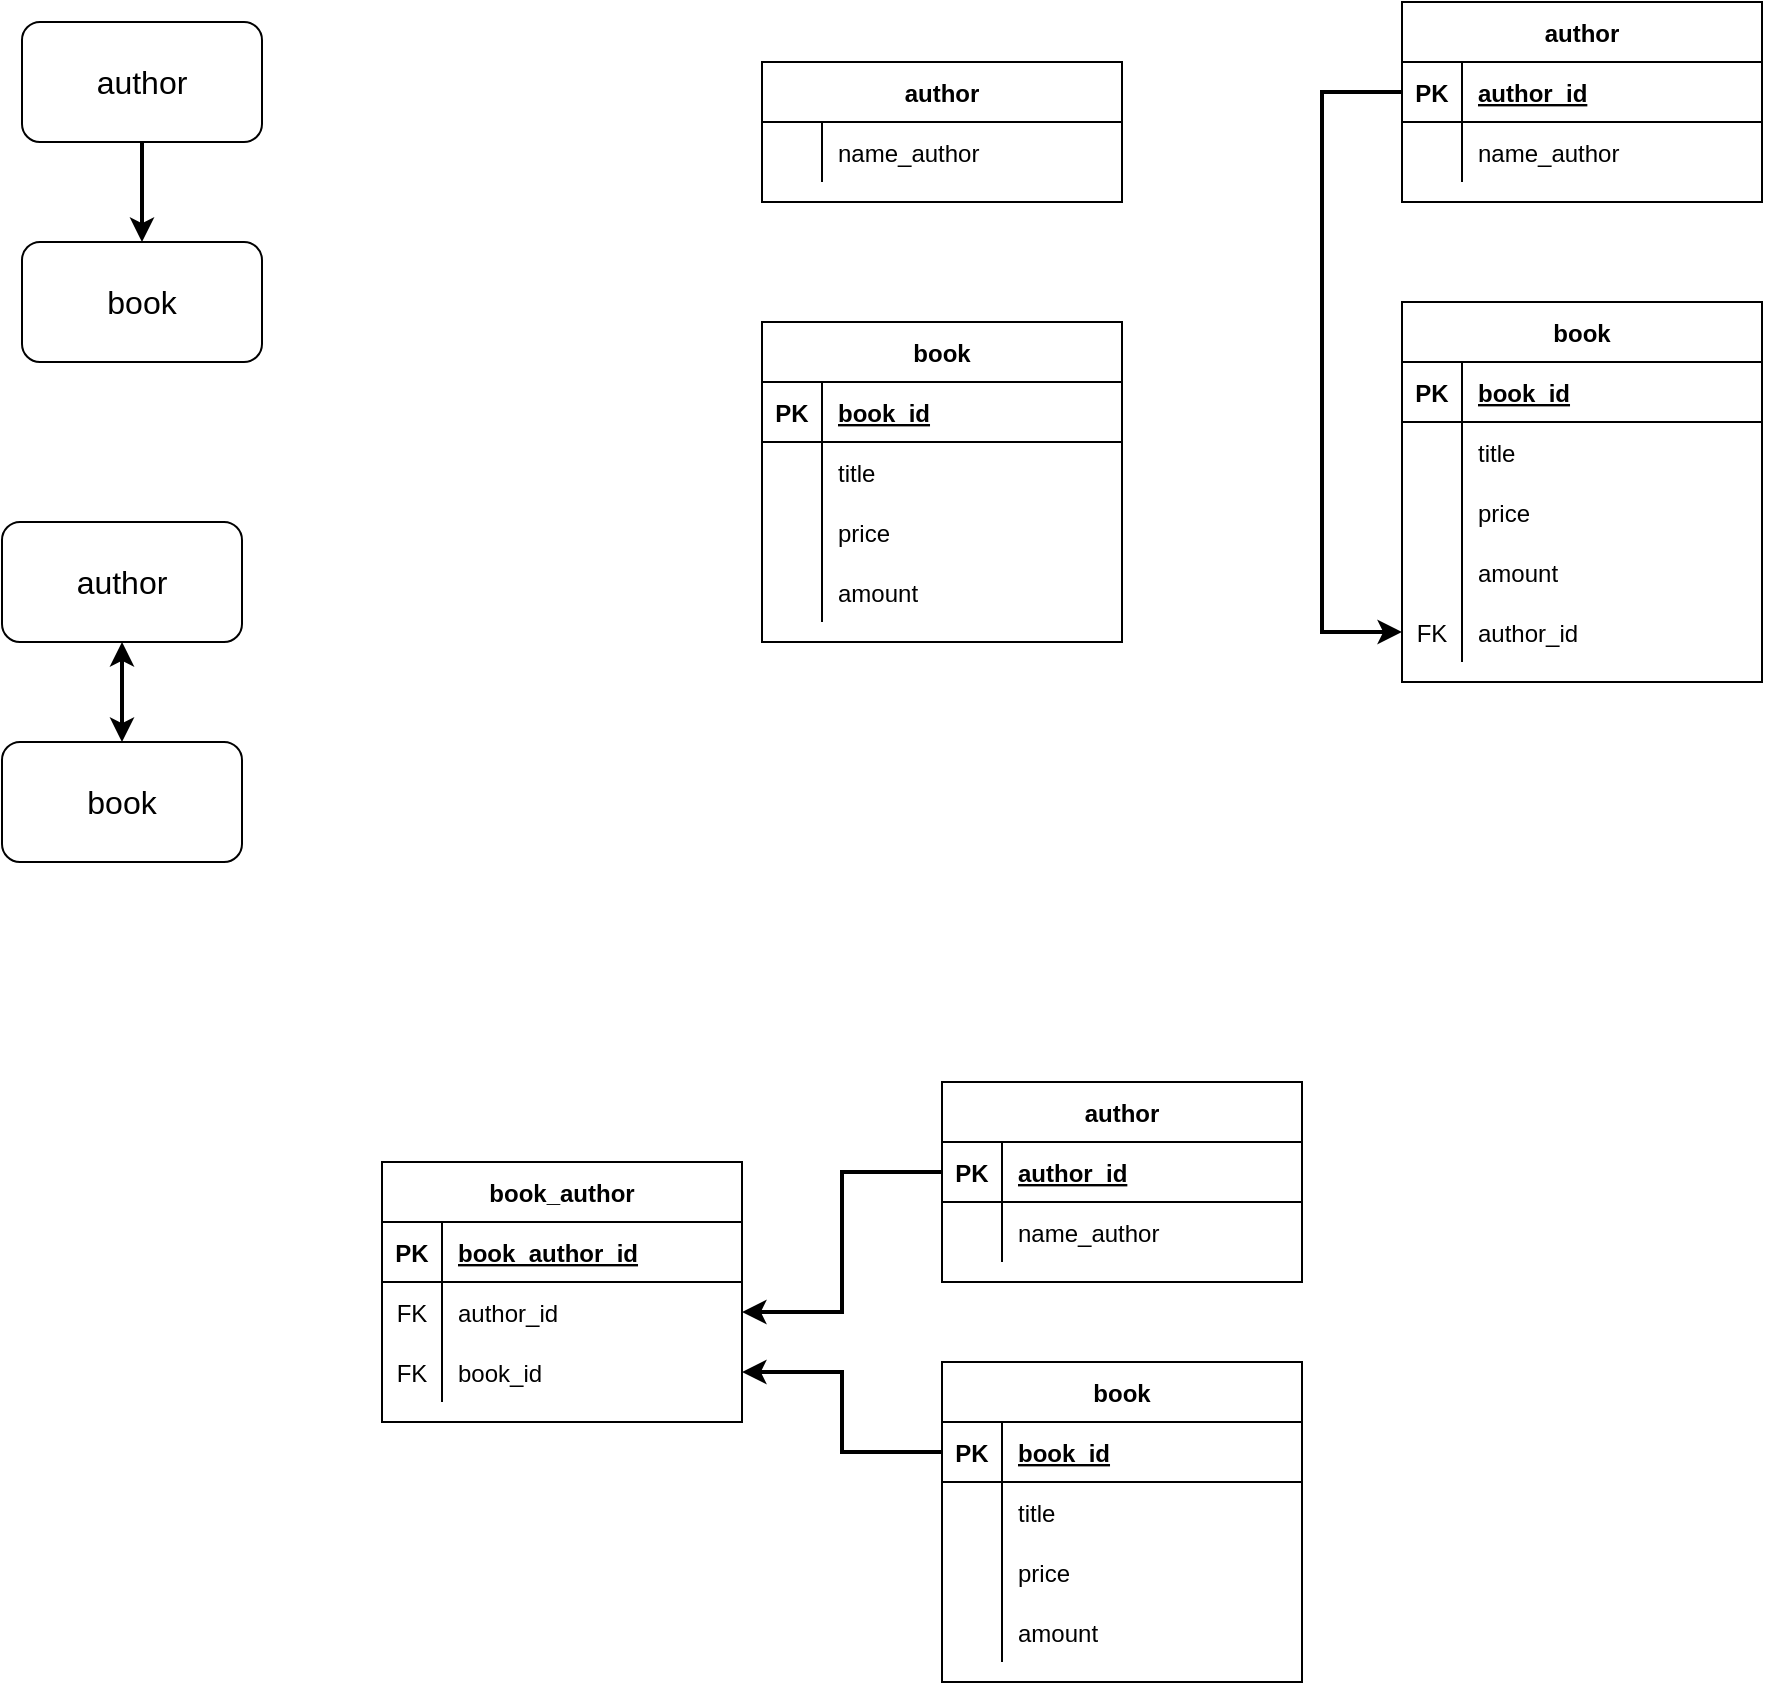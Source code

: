 <mxfile version="14.6.13" type="device"><diagram id="euxcEEOZv5ePAdG7hRmL" name="Page-1"><mxGraphModel dx="1102" dy="636" grid="1" gridSize="10" guides="1" tooltips="1" connect="1" arrows="1" fold="1" page="1" pageScale="1" pageWidth="850" pageHeight="1100" math="0" shadow="0"><root><mxCell id="0"/><mxCell id="1" parent="0"/><mxCell id="MFyxy6HmfadTUedLIJ8d-3" style="edgeStyle=orthogonalEdgeStyle;rounded=0;orthogonalLoop=1;jettySize=auto;html=1;strokeWidth=2;" edge="1" parent="1" source="MFyxy6HmfadTUedLIJ8d-1" target="MFyxy6HmfadTUedLIJ8d-2"><mxGeometry relative="1" as="geometry"/></mxCell><mxCell id="MFyxy6HmfadTUedLIJ8d-1" value="&lt;font style=&quot;font-size: 16px&quot;&gt;author&lt;/font&gt;" style="rounded=1;whiteSpace=wrap;html=1;" vertex="1" parent="1"><mxGeometry x="90" y="70" width="120" height="60" as="geometry"/></mxCell><mxCell id="MFyxy6HmfadTUedLIJ8d-2" value="&lt;font style=&quot;font-size: 16px&quot;&gt;book&lt;/font&gt;" style="rounded=1;whiteSpace=wrap;html=1;" vertex="1" parent="1"><mxGeometry x="90" y="180" width="120" height="60" as="geometry"/></mxCell><mxCell id="MFyxy6HmfadTUedLIJ8d-4" value="author" style="shape=table;startSize=30;container=1;collapsible=1;childLayout=tableLayout;fixedRows=1;rowLines=0;fontStyle=1;align=center;resizeLast=1;" vertex="1" parent="1"><mxGeometry x="460" y="90" width="180" height="70" as="geometry"/></mxCell><mxCell id="MFyxy6HmfadTUedLIJ8d-8" value="" style="shape=partialRectangle;collapsible=0;dropTarget=0;pointerEvents=0;fillColor=none;top=0;left=0;bottom=0;right=0;points=[[0,0.5],[1,0.5]];portConstraint=eastwest;" vertex="1" parent="MFyxy6HmfadTUedLIJ8d-4"><mxGeometry y="30" width="180" height="30" as="geometry"/></mxCell><mxCell id="MFyxy6HmfadTUedLIJ8d-9" value="" style="shape=partialRectangle;connectable=0;fillColor=none;top=0;left=0;bottom=0;right=0;editable=1;overflow=hidden;" vertex="1" parent="MFyxy6HmfadTUedLIJ8d-8"><mxGeometry width="30" height="30" as="geometry"/></mxCell><mxCell id="MFyxy6HmfadTUedLIJ8d-10" value="name_author" style="shape=partialRectangle;connectable=0;fillColor=none;top=0;left=0;bottom=0;right=0;align=left;spacingLeft=6;overflow=hidden;" vertex="1" parent="MFyxy6HmfadTUedLIJ8d-8"><mxGeometry x="30" width="150" height="30" as="geometry"/></mxCell><mxCell id="MFyxy6HmfadTUedLIJ8d-17" value="book" style="shape=table;startSize=30;container=1;collapsible=1;childLayout=tableLayout;fixedRows=1;rowLines=0;fontStyle=1;align=center;resizeLast=1;" vertex="1" parent="1"><mxGeometry x="460" y="220" width="180" height="160" as="geometry"/></mxCell><mxCell id="MFyxy6HmfadTUedLIJ8d-18" value="" style="shape=partialRectangle;collapsible=0;dropTarget=0;pointerEvents=0;fillColor=none;top=0;left=0;bottom=1;right=0;points=[[0,0.5],[1,0.5]];portConstraint=eastwest;" vertex="1" parent="MFyxy6HmfadTUedLIJ8d-17"><mxGeometry y="30" width="180" height="30" as="geometry"/></mxCell><mxCell id="MFyxy6HmfadTUedLIJ8d-19" value="PK" style="shape=partialRectangle;connectable=0;fillColor=none;top=0;left=0;bottom=0;right=0;fontStyle=1;overflow=hidden;" vertex="1" parent="MFyxy6HmfadTUedLIJ8d-18"><mxGeometry width="30" height="30" as="geometry"/></mxCell><mxCell id="MFyxy6HmfadTUedLIJ8d-20" value="book_id" style="shape=partialRectangle;connectable=0;fillColor=none;top=0;left=0;bottom=0;right=0;align=left;spacingLeft=6;fontStyle=5;overflow=hidden;" vertex="1" parent="MFyxy6HmfadTUedLIJ8d-18"><mxGeometry x="30" width="150" height="30" as="geometry"/></mxCell><mxCell id="MFyxy6HmfadTUedLIJ8d-21" value="" style="shape=partialRectangle;collapsible=0;dropTarget=0;pointerEvents=0;fillColor=none;top=0;left=0;bottom=0;right=0;points=[[0,0.5],[1,0.5]];portConstraint=eastwest;" vertex="1" parent="MFyxy6HmfadTUedLIJ8d-17"><mxGeometry y="60" width="180" height="30" as="geometry"/></mxCell><mxCell id="MFyxy6HmfadTUedLIJ8d-22" value="" style="shape=partialRectangle;connectable=0;fillColor=none;top=0;left=0;bottom=0;right=0;editable=1;overflow=hidden;" vertex="1" parent="MFyxy6HmfadTUedLIJ8d-21"><mxGeometry width="30" height="30" as="geometry"/></mxCell><mxCell id="MFyxy6HmfadTUedLIJ8d-23" value="title" style="shape=partialRectangle;connectable=0;fillColor=none;top=0;left=0;bottom=0;right=0;align=left;spacingLeft=6;overflow=hidden;" vertex="1" parent="MFyxy6HmfadTUedLIJ8d-21"><mxGeometry x="30" width="150" height="30" as="geometry"/></mxCell><mxCell id="MFyxy6HmfadTUedLIJ8d-24" value="" style="shape=partialRectangle;collapsible=0;dropTarget=0;pointerEvents=0;fillColor=none;top=0;left=0;bottom=0;right=0;points=[[0,0.5],[1,0.5]];portConstraint=eastwest;" vertex="1" parent="MFyxy6HmfadTUedLIJ8d-17"><mxGeometry y="90" width="180" height="30" as="geometry"/></mxCell><mxCell id="MFyxy6HmfadTUedLIJ8d-25" value="" style="shape=partialRectangle;connectable=0;fillColor=none;top=0;left=0;bottom=0;right=0;editable=1;overflow=hidden;" vertex="1" parent="MFyxy6HmfadTUedLIJ8d-24"><mxGeometry width="30" height="30" as="geometry"/></mxCell><mxCell id="MFyxy6HmfadTUedLIJ8d-26" value="price" style="shape=partialRectangle;connectable=0;fillColor=none;top=0;left=0;bottom=0;right=0;align=left;spacingLeft=6;overflow=hidden;" vertex="1" parent="MFyxy6HmfadTUedLIJ8d-24"><mxGeometry x="30" width="150" height="30" as="geometry"/></mxCell><mxCell id="MFyxy6HmfadTUedLIJ8d-27" value="" style="shape=partialRectangle;collapsible=0;dropTarget=0;pointerEvents=0;fillColor=none;top=0;left=0;bottom=0;right=0;points=[[0,0.5],[1,0.5]];portConstraint=eastwest;" vertex="1" parent="MFyxy6HmfadTUedLIJ8d-17"><mxGeometry y="120" width="180" height="30" as="geometry"/></mxCell><mxCell id="MFyxy6HmfadTUedLIJ8d-28" value="" style="shape=partialRectangle;connectable=0;fillColor=none;top=0;left=0;bottom=0;right=0;editable=1;overflow=hidden;" vertex="1" parent="MFyxy6HmfadTUedLIJ8d-27"><mxGeometry width="30" height="30" as="geometry"/></mxCell><mxCell id="MFyxy6HmfadTUedLIJ8d-29" value="amount" style="shape=partialRectangle;connectable=0;fillColor=none;top=0;left=0;bottom=0;right=0;align=left;spacingLeft=6;overflow=hidden;" vertex="1" parent="MFyxy6HmfadTUedLIJ8d-27"><mxGeometry x="30" width="150" height="30" as="geometry"/></mxCell><mxCell id="MFyxy6HmfadTUedLIJ8d-34" value="book" style="shape=table;startSize=30;container=1;collapsible=1;childLayout=tableLayout;fixedRows=1;rowLines=0;fontStyle=1;align=center;resizeLast=1;" vertex="1" parent="1"><mxGeometry x="780" y="210" width="180" height="190" as="geometry"/></mxCell><mxCell id="MFyxy6HmfadTUedLIJ8d-35" value="" style="shape=partialRectangle;collapsible=0;dropTarget=0;pointerEvents=0;fillColor=none;top=0;left=0;bottom=1;right=0;points=[[0,0.5],[1,0.5]];portConstraint=eastwest;" vertex="1" parent="MFyxy6HmfadTUedLIJ8d-34"><mxGeometry y="30" width="180" height="30" as="geometry"/></mxCell><mxCell id="MFyxy6HmfadTUedLIJ8d-36" value="PK" style="shape=partialRectangle;connectable=0;fillColor=none;top=0;left=0;bottom=0;right=0;fontStyle=1;overflow=hidden;" vertex="1" parent="MFyxy6HmfadTUedLIJ8d-35"><mxGeometry width="30" height="30" as="geometry"/></mxCell><mxCell id="MFyxy6HmfadTUedLIJ8d-37" value="book_id" style="shape=partialRectangle;connectable=0;fillColor=none;top=0;left=0;bottom=0;right=0;align=left;spacingLeft=6;fontStyle=5;overflow=hidden;" vertex="1" parent="MFyxy6HmfadTUedLIJ8d-35"><mxGeometry x="30" width="150" height="30" as="geometry"/></mxCell><mxCell id="MFyxy6HmfadTUedLIJ8d-38" value="" style="shape=partialRectangle;collapsible=0;dropTarget=0;pointerEvents=0;fillColor=none;top=0;left=0;bottom=0;right=0;points=[[0,0.5],[1,0.5]];portConstraint=eastwest;" vertex="1" parent="MFyxy6HmfadTUedLIJ8d-34"><mxGeometry y="60" width="180" height="30" as="geometry"/></mxCell><mxCell id="MFyxy6HmfadTUedLIJ8d-39" value="" style="shape=partialRectangle;connectable=0;fillColor=none;top=0;left=0;bottom=0;right=0;editable=1;overflow=hidden;" vertex="1" parent="MFyxy6HmfadTUedLIJ8d-38"><mxGeometry width="30" height="30" as="geometry"/></mxCell><mxCell id="MFyxy6HmfadTUedLIJ8d-40" value="title" style="shape=partialRectangle;connectable=0;fillColor=none;top=0;left=0;bottom=0;right=0;align=left;spacingLeft=6;overflow=hidden;" vertex="1" parent="MFyxy6HmfadTUedLIJ8d-38"><mxGeometry x="30" width="150" height="30" as="geometry"/></mxCell><mxCell id="MFyxy6HmfadTUedLIJ8d-41" value="" style="shape=partialRectangle;collapsible=0;dropTarget=0;pointerEvents=0;fillColor=none;top=0;left=0;bottom=0;right=0;points=[[0,0.5],[1,0.5]];portConstraint=eastwest;" vertex="1" parent="MFyxy6HmfadTUedLIJ8d-34"><mxGeometry y="90" width="180" height="30" as="geometry"/></mxCell><mxCell id="MFyxy6HmfadTUedLIJ8d-42" value="" style="shape=partialRectangle;connectable=0;fillColor=none;top=0;left=0;bottom=0;right=0;editable=1;overflow=hidden;" vertex="1" parent="MFyxy6HmfadTUedLIJ8d-41"><mxGeometry width="30" height="30" as="geometry"/></mxCell><mxCell id="MFyxy6HmfadTUedLIJ8d-43" value="price" style="shape=partialRectangle;connectable=0;fillColor=none;top=0;left=0;bottom=0;right=0;align=left;spacingLeft=6;overflow=hidden;" vertex="1" parent="MFyxy6HmfadTUedLIJ8d-41"><mxGeometry x="30" width="150" height="30" as="geometry"/></mxCell><mxCell id="MFyxy6HmfadTUedLIJ8d-44" value="" style="shape=partialRectangle;collapsible=0;dropTarget=0;pointerEvents=0;fillColor=none;top=0;left=0;bottom=0;right=0;points=[[0,0.5],[1,0.5]];portConstraint=eastwest;" vertex="1" parent="MFyxy6HmfadTUedLIJ8d-34"><mxGeometry y="120" width="180" height="30" as="geometry"/></mxCell><mxCell id="MFyxy6HmfadTUedLIJ8d-45" value="" style="shape=partialRectangle;connectable=0;fillColor=none;top=0;left=0;bottom=0;right=0;editable=1;overflow=hidden;" vertex="1" parent="MFyxy6HmfadTUedLIJ8d-44"><mxGeometry width="30" height="30" as="geometry"/></mxCell><mxCell id="MFyxy6HmfadTUedLIJ8d-46" value="amount" style="shape=partialRectangle;connectable=0;fillColor=none;top=0;left=0;bottom=0;right=0;align=left;spacingLeft=6;overflow=hidden;" vertex="1" parent="MFyxy6HmfadTUedLIJ8d-44"><mxGeometry x="30" width="150" height="30" as="geometry"/></mxCell><mxCell id="MFyxy6HmfadTUedLIJ8d-63" value="" style="shape=partialRectangle;collapsible=0;dropTarget=0;pointerEvents=0;fillColor=none;top=0;left=0;bottom=0;right=0;points=[[0,0.5],[1,0.5]];portConstraint=eastwest;" vertex="1" parent="MFyxy6HmfadTUedLIJ8d-34"><mxGeometry y="150" width="180" height="30" as="geometry"/></mxCell><mxCell id="MFyxy6HmfadTUedLIJ8d-64" value="FK" style="shape=partialRectangle;connectable=0;fillColor=none;top=0;left=0;bottom=0;right=0;editable=1;overflow=hidden;" vertex="1" parent="MFyxy6HmfadTUedLIJ8d-63"><mxGeometry width="30" height="30" as="geometry"/></mxCell><mxCell id="MFyxy6HmfadTUedLIJ8d-65" value="author_id" style="shape=partialRectangle;connectable=0;fillColor=none;top=0;left=0;bottom=0;right=0;align=left;spacingLeft=6;overflow=hidden;" vertex="1" parent="MFyxy6HmfadTUedLIJ8d-63"><mxGeometry x="30" width="150" height="30" as="geometry"/></mxCell><mxCell id="MFyxy6HmfadTUedLIJ8d-47" value="author" style="shape=table;startSize=30;container=1;collapsible=1;childLayout=tableLayout;fixedRows=1;rowLines=0;fontStyle=1;align=center;resizeLast=1;" vertex="1" parent="1"><mxGeometry x="780" y="60" width="180" height="100" as="geometry"/></mxCell><mxCell id="MFyxy6HmfadTUedLIJ8d-48" value="" style="shape=partialRectangle;collapsible=0;dropTarget=0;pointerEvents=0;fillColor=none;top=0;left=0;bottom=1;right=0;points=[[0,0.5],[1,0.5]];portConstraint=eastwest;" vertex="1" parent="MFyxy6HmfadTUedLIJ8d-47"><mxGeometry y="30" width="180" height="30" as="geometry"/></mxCell><mxCell id="MFyxy6HmfadTUedLIJ8d-49" value="PK" style="shape=partialRectangle;connectable=0;fillColor=none;top=0;left=0;bottom=0;right=0;fontStyle=1;overflow=hidden;" vertex="1" parent="MFyxy6HmfadTUedLIJ8d-48"><mxGeometry width="30" height="30" as="geometry"/></mxCell><mxCell id="MFyxy6HmfadTUedLIJ8d-50" value="author_id" style="shape=partialRectangle;connectable=0;fillColor=none;top=0;left=0;bottom=0;right=0;align=left;spacingLeft=6;fontStyle=5;overflow=hidden;" vertex="1" parent="MFyxy6HmfadTUedLIJ8d-48"><mxGeometry x="30" width="150" height="30" as="geometry"/></mxCell><mxCell id="MFyxy6HmfadTUedLIJ8d-51" value="" style="shape=partialRectangle;collapsible=0;dropTarget=0;pointerEvents=0;fillColor=none;top=0;left=0;bottom=0;right=0;points=[[0,0.5],[1,0.5]];portConstraint=eastwest;" vertex="1" parent="MFyxy6HmfadTUedLIJ8d-47"><mxGeometry y="60" width="180" height="30" as="geometry"/></mxCell><mxCell id="MFyxy6HmfadTUedLIJ8d-52" value="" style="shape=partialRectangle;connectable=0;fillColor=none;top=0;left=0;bottom=0;right=0;editable=1;overflow=hidden;" vertex="1" parent="MFyxy6HmfadTUedLIJ8d-51"><mxGeometry width="30" height="30" as="geometry"/></mxCell><mxCell id="MFyxy6HmfadTUedLIJ8d-53" value="name_author" style="shape=partialRectangle;connectable=0;fillColor=none;top=0;left=0;bottom=0;right=0;align=left;spacingLeft=6;overflow=hidden;" vertex="1" parent="MFyxy6HmfadTUedLIJ8d-51"><mxGeometry x="30" width="150" height="30" as="geometry"/></mxCell><mxCell id="MFyxy6HmfadTUedLIJ8d-66" style="edgeStyle=orthogonalEdgeStyle;rounded=0;orthogonalLoop=1;jettySize=auto;html=1;entryX=0;entryY=0.5;entryDx=0;entryDy=0;strokeWidth=2;" edge="1" parent="1" source="MFyxy6HmfadTUedLIJ8d-48" target="MFyxy6HmfadTUedLIJ8d-63"><mxGeometry relative="1" as="geometry"><Array as="points"><mxPoint x="740" y="105"/><mxPoint x="740" y="375"/></Array></mxGeometry></mxCell><mxCell id="MFyxy6HmfadTUedLIJ8d-67" style="edgeStyle=orthogonalEdgeStyle;rounded=0;orthogonalLoop=1;jettySize=auto;html=1;strokeWidth=2;startArrow=classic;startFill=1;" edge="1" parent="1" source="MFyxy6HmfadTUedLIJ8d-68" target="MFyxy6HmfadTUedLIJ8d-69"><mxGeometry relative="1" as="geometry"/></mxCell><mxCell id="MFyxy6HmfadTUedLIJ8d-68" value="&lt;font style=&quot;font-size: 16px&quot;&gt;author&lt;/font&gt;" style="rounded=1;whiteSpace=wrap;html=1;" vertex="1" parent="1"><mxGeometry x="80" y="320" width="120" height="60" as="geometry"/></mxCell><mxCell id="MFyxy6HmfadTUedLIJ8d-69" value="&lt;font style=&quot;font-size: 16px&quot;&gt;book&lt;/font&gt;" style="rounded=1;whiteSpace=wrap;html=1;" vertex="1" parent="1"><mxGeometry x="80" y="430" width="120" height="60" as="geometry"/></mxCell><mxCell id="MFyxy6HmfadTUedLIJ8d-74" value="book" style="shape=table;startSize=30;container=1;collapsible=1;childLayout=tableLayout;fixedRows=1;rowLines=0;fontStyle=1;align=center;resizeLast=1;" vertex="1" parent="1"><mxGeometry x="550" y="740" width="180" height="160" as="geometry"/></mxCell><mxCell id="MFyxy6HmfadTUedLIJ8d-75" value="" style="shape=partialRectangle;collapsible=0;dropTarget=0;pointerEvents=0;fillColor=none;top=0;left=0;bottom=1;right=0;points=[[0,0.5],[1,0.5]];portConstraint=eastwest;" vertex="1" parent="MFyxy6HmfadTUedLIJ8d-74"><mxGeometry y="30" width="180" height="30" as="geometry"/></mxCell><mxCell id="MFyxy6HmfadTUedLIJ8d-76" value="PK" style="shape=partialRectangle;connectable=0;fillColor=none;top=0;left=0;bottom=0;right=0;fontStyle=1;overflow=hidden;" vertex="1" parent="MFyxy6HmfadTUedLIJ8d-75"><mxGeometry width="30" height="30" as="geometry"/></mxCell><mxCell id="MFyxy6HmfadTUedLIJ8d-77" value="book_id" style="shape=partialRectangle;connectable=0;fillColor=none;top=0;left=0;bottom=0;right=0;align=left;spacingLeft=6;fontStyle=5;overflow=hidden;" vertex="1" parent="MFyxy6HmfadTUedLIJ8d-75"><mxGeometry x="30" width="150" height="30" as="geometry"/></mxCell><mxCell id="MFyxy6HmfadTUedLIJ8d-78" value="" style="shape=partialRectangle;collapsible=0;dropTarget=0;pointerEvents=0;fillColor=none;top=0;left=0;bottom=0;right=0;points=[[0,0.5],[1,0.5]];portConstraint=eastwest;" vertex="1" parent="MFyxy6HmfadTUedLIJ8d-74"><mxGeometry y="60" width="180" height="30" as="geometry"/></mxCell><mxCell id="MFyxy6HmfadTUedLIJ8d-79" value="" style="shape=partialRectangle;connectable=0;fillColor=none;top=0;left=0;bottom=0;right=0;editable=1;overflow=hidden;" vertex="1" parent="MFyxy6HmfadTUedLIJ8d-78"><mxGeometry width="30" height="30" as="geometry"/></mxCell><mxCell id="MFyxy6HmfadTUedLIJ8d-80" value="title" style="shape=partialRectangle;connectable=0;fillColor=none;top=0;left=0;bottom=0;right=0;align=left;spacingLeft=6;overflow=hidden;" vertex="1" parent="MFyxy6HmfadTUedLIJ8d-78"><mxGeometry x="30" width="150" height="30" as="geometry"/></mxCell><mxCell id="MFyxy6HmfadTUedLIJ8d-81" value="" style="shape=partialRectangle;collapsible=0;dropTarget=0;pointerEvents=0;fillColor=none;top=0;left=0;bottom=0;right=0;points=[[0,0.5],[1,0.5]];portConstraint=eastwest;" vertex="1" parent="MFyxy6HmfadTUedLIJ8d-74"><mxGeometry y="90" width="180" height="30" as="geometry"/></mxCell><mxCell id="MFyxy6HmfadTUedLIJ8d-82" value="" style="shape=partialRectangle;connectable=0;fillColor=none;top=0;left=0;bottom=0;right=0;editable=1;overflow=hidden;" vertex="1" parent="MFyxy6HmfadTUedLIJ8d-81"><mxGeometry width="30" height="30" as="geometry"/></mxCell><mxCell id="MFyxy6HmfadTUedLIJ8d-83" value="price" style="shape=partialRectangle;connectable=0;fillColor=none;top=0;left=0;bottom=0;right=0;align=left;spacingLeft=6;overflow=hidden;" vertex="1" parent="MFyxy6HmfadTUedLIJ8d-81"><mxGeometry x="30" width="150" height="30" as="geometry"/></mxCell><mxCell id="MFyxy6HmfadTUedLIJ8d-84" value="" style="shape=partialRectangle;collapsible=0;dropTarget=0;pointerEvents=0;fillColor=none;top=0;left=0;bottom=0;right=0;points=[[0,0.5],[1,0.5]];portConstraint=eastwest;" vertex="1" parent="MFyxy6HmfadTUedLIJ8d-74"><mxGeometry y="120" width="180" height="30" as="geometry"/></mxCell><mxCell id="MFyxy6HmfadTUedLIJ8d-85" value="" style="shape=partialRectangle;connectable=0;fillColor=none;top=0;left=0;bottom=0;right=0;editable=1;overflow=hidden;" vertex="1" parent="MFyxy6HmfadTUedLIJ8d-84"><mxGeometry width="30" height="30" as="geometry"/></mxCell><mxCell id="MFyxy6HmfadTUedLIJ8d-86" value="amount" style="shape=partialRectangle;connectable=0;fillColor=none;top=0;left=0;bottom=0;right=0;align=left;spacingLeft=6;overflow=hidden;" vertex="1" parent="MFyxy6HmfadTUedLIJ8d-84"><mxGeometry x="30" width="150" height="30" as="geometry"/></mxCell><mxCell id="MFyxy6HmfadTUedLIJ8d-87" value="author" style="shape=table;startSize=30;container=1;collapsible=1;childLayout=tableLayout;fixedRows=1;rowLines=0;fontStyle=1;align=center;resizeLast=1;" vertex="1" parent="1"><mxGeometry x="550" y="600" width="180" height="100" as="geometry"/></mxCell><mxCell id="MFyxy6HmfadTUedLIJ8d-88" value="" style="shape=partialRectangle;collapsible=0;dropTarget=0;pointerEvents=0;fillColor=none;top=0;left=0;bottom=1;right=0;points=[[0,0.5],[1,0.5]];portConstraint=eastwest;" vertex="1" parent="MFyxy6HmfadTUedLIJ8d-87"><mxGeometry y="30" width="180" height="30" as="geometry"/></mxCell><mxCell id="MFyxy6HmfadTUedLIJ8d-89" value="PK" style="shape=partialRectangle;connectable=0;fillColor=none;top=0;left=0;bottom=0;right=0;fontStyle=1;overflow=hidden;" vertex="1" parent="MFyxy6HmfadTUedLIJ8d-88"><mxGeometry width="30" height="30" as="geometry"/></mxCell><mxCell id="MFyxy6HmfadTUedLIJ8d-90" value="author_id" style="shape=partialRectangle;connectable=0;fillColor=none;top=0;left=0;bottom=0;right=0;align=left;spacingLeft=6;fontStyle=5;overflow=hidden;" vertex="1" parent="MFyxy6HmfadTUedLIJ8d-88"><mxGeometry x="30" width="150" height="30" as="geometry"/></mxCell><mxCell id="MFyxy6HmfadTUedLIJ8d-91" value="" style="shape=partialRectangle;collapsible=0;dropTarget=0;pointerEvents=0;fillColor=none;top=0;left=0;bottom=0;right=0;points=[[0,0.5],[1,0.5]];portConstraint=eastwest;" vertex="1" parent="MFyxy6HmfadTUedLIJ8d-87"><mxGeometry y="60" width="180" height="30" as="geometry"/></mxCell><mxCell id="MFyxy6HmfadTUedLIJ8d-92" value="" style="shape=partialRectangle;connectable=0;fillColor=none;top=0;left=0;bottom=0;right=0;editable=1;overflow=hidden;" vertex="1" parent="MFyxy6HmfadTUedLIJ8d-91"><mxGeometry width="30" height="30" as="geometry"/></mxCell><mxCell id="MFyxy6HmfadTUedLIJ8d-93" value="name_author" style="shape=partialRectangle;connectable=0;fillColor=none;top=0;left=0;bottom=0;right=0;align=left;spacingLeft=6;overflow=hidden;" vertex="1" parent="MFyxy6HmfadTUedLIJ8d-91"><mxGeometry x="30" width="150" height="30" as="geometry"/></mxCell><mxCell id="MFyxy6HmfadTUedLIJ8d-94" value="book_author" style="shape=table;startSize=30;container=1;collapsible=1;childLayout=tableLayout;fixedRows=1;rowLines=0;fontStyle=1;align=center;resizeLast=1;" vertex="1" parent="1"><mxGeometry x="270" y="640" width="180" height="130" as="geometry"/></mxCell><mxCell id="MFyxy6HmfadTUedLIJ8d-95" value="" style="shape=partialRectangle;collapsible=0;dropTarget=0;pointerEvents=0;fillColor=none;top=0;left=0;bottom=1;right=0;points=[[0,0.5],[1,0.5]];portConstraint=eastwest;" vertex="1" parent="MFyxy6HmfadTUedLIJ8d-94"><mxGeometry y="30" width="180" height="30" as="geometry"/></mxCell><mxCell id="MFyxy6HmfadTUedLIJ8d-96" value="PK" style="shape=partialRectangle;connectable=0;fillColor=none;top=0;left=0;bottom=0;right=0;fontStyle=1;overflow=hidden;" vertex="1" parent="MFyxy6HmfadTUedLIJ8d-95"><mxGeometry width="30" height="30" as="geometry"/></mxCell><mxCell id="MFyxy6HmfadTUedLIJ8d-97" value="book_author_id" style="shape=partialRectangle;connectable=0;fillColor=none;top=0;left=0;bottom=0;right=0;align=left;spacingLeft=6;fontStyle=5;overflow=hidden;" vertex="1" parent="MFyxy6HmfadTUedLIJ8d-95"><mxGeometry x="30" width="150" height="30" as="geometry"/></mxCell><mxCell id="MFyxy6HmfadTUedLIJ8d-98" value="" style="shape=partialRectangle;collapsible=0;dropTarget=0;pointerEvents=0;fillColor=none;top=0;left=0;bottom=0;right=0;points=[[0,0.5],[1,0.5]];portConstraint=eastwest;" vertex="1" parent="MFyxy6HmfadTUedLIJ8d-94"><mxGeometry y="60" width="180" height="30" as="geometry"/></mxCell><mxCell id="MFyxy6HmfadTUedLIJ8d-99" value="FK" style="shape=partialRectangle;connectable=0;fillColor=none;top=0;left=0;bottom=0;right=0;editable=1;overflow=hidden;" vertex="1" parent="MFyxy6HmfadTUedLIJ8d-98"><mxGeometry width="30" height="30" as="geometry"/></mxCell><mxCell id="MFyxy6HmfadTUedLIJ8d-100" value="author_id" style="shape=partialRectangle;connectable=0;fillColor=none;top=0;left=0;bottom=0;right=0;align=left;spacingLeft=6;overflow=hidden;" vertex="1" parent="MFyxy6HmfadTUedLIJ8d-98"><mxGeometry x="30" width="150" height="30" as="geometry"/></mxCell><mxCell id="MFyxy6HmfadTUedLIJ8d-101" value="" style="shape=partialRectangle;collapsible=0;dropTarget=0;pointerEvents=0;fillColor=none;top=0;left=0;bottom=0;right=0;points=[[0,0.5],[1,0.5]];portConstraint=eastwest;" vertex="1" parent="MFyxy6HmfadTUedLIJ8d-94"><mxGeometry y="90" width="180" height="30" as="geometry"/></mxCell><mxCell id="MFyxy6HmfadTUedLIJ8d-102" value="FK" style="shape=partialRectangle;connectable=0;fillColor=none;top=0;left=0;bottom=0;right=0;editable=1;overflow=hidden;" vertex="1" parent="MFyxy6HmfadTUedLIJ8d-101"><mxGeometry width="30" height="30" as="geometry"/></mxCell><mxCell id="MFyxy6HmfadTUedLIJ8d-103" value="book_id" style="shape=partialRectangle;connectable=0;fillColor=none;top=0;left=0;bottom=0;right=0;align=left;spacingLeft=6;overflow=hidden;" vertex="1" parent="MFyxy6HmfadTUedLIJ8d-101"><mxGeometry x="30" width="150" height="30" as="geometry"/></mxCell><mxCell id="MFyxy6HmfadTUedLIJ8d-113" style="edgeStyle=orthogonalEdgeStyle;rounded=0;orthogonalLoop=1;jettySize=auto;html=1;startArrow=none;startFill=0;strokeWidth=2;" edge="1" parent="1" source="MFyxy6HmfadTUedLIJ8d-88" target="MFyxy6HmfadTUedLIJ8d-98"><mxGeometry relative="1" as="geometry"/></mxCell><mxCell id="MFyxy6HmfadTUedLIJ8d-114" style="edgeStyle=orthogonalEdgeStyle;rounded=0;orthogonalLoop=1;jettySize=auto;html=1;startArrow=none;startFill=0;strokeWidth=2;" edge="1" parent="1" source="MFyxy6HmfadTUedLIJ8d-75" target="MFyxy6HmfadTUedLIJ8d-101"><mxGeometry relative="1" as="geometry"/></mxCell></root></mxGraphModel></diagram></mxfile>